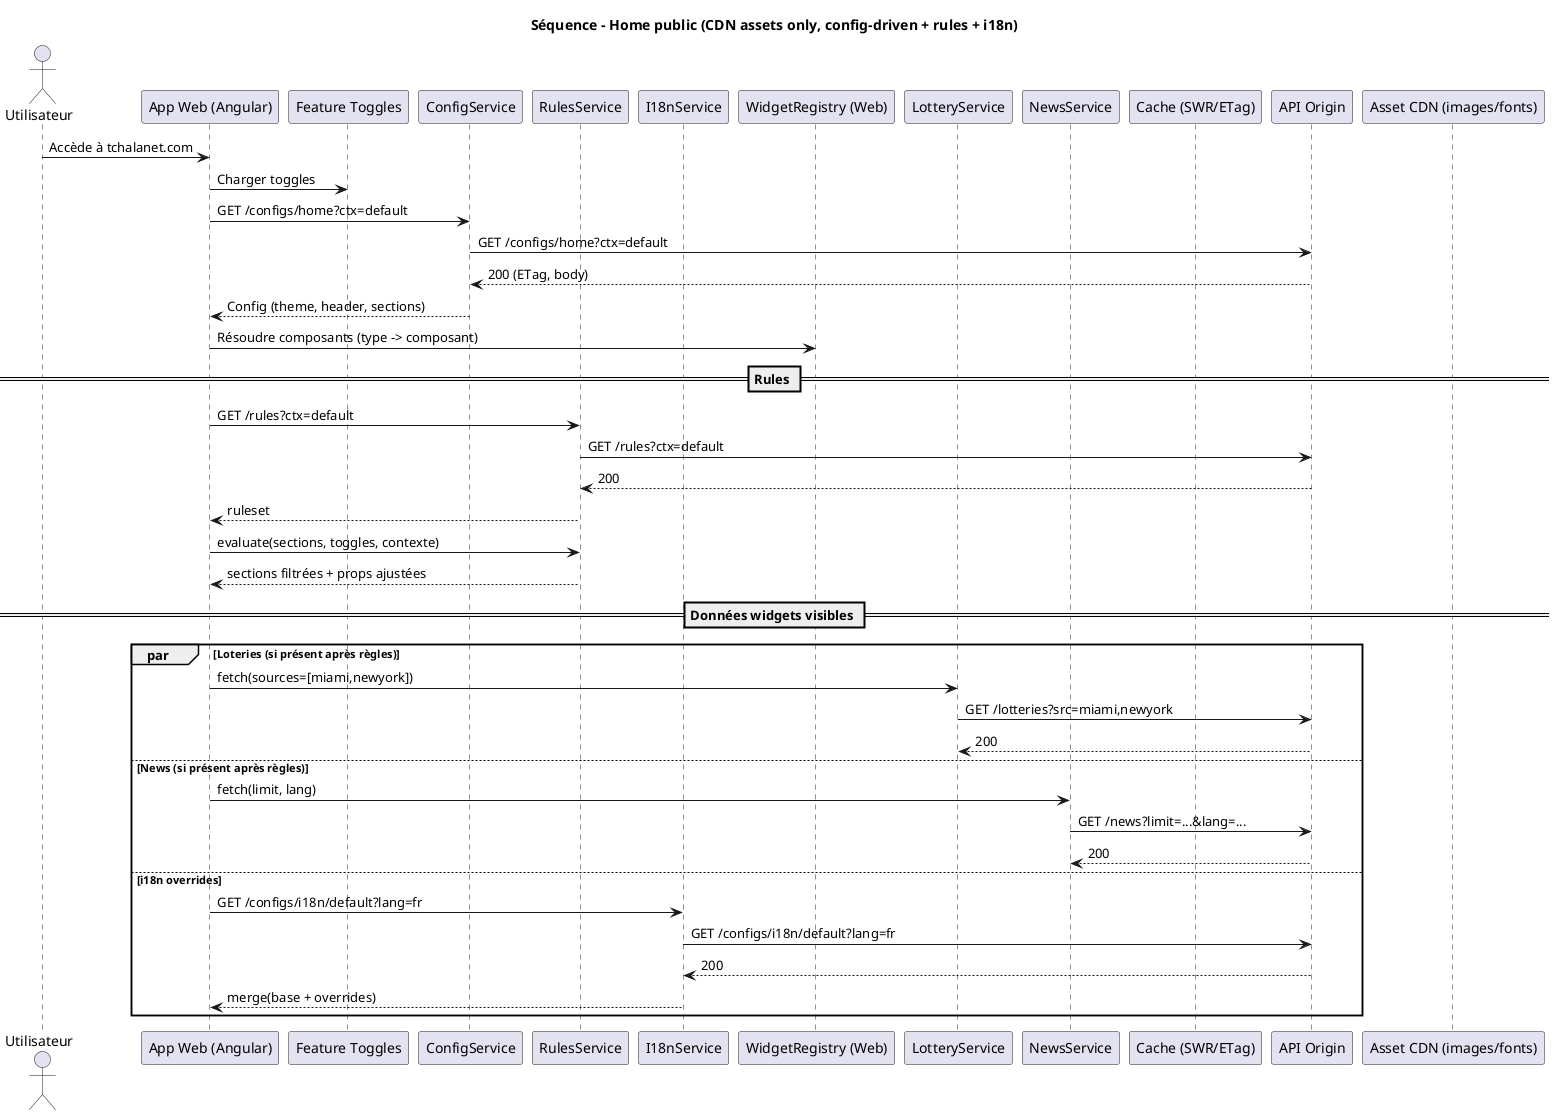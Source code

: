 @startuml
title Séquence - Home public (CDN assets only, config-driven + rules + i18n)

actor Utilisateur as U
participant "App Web (Angular)" as App
participant "Feature Toggles" as FT
participant "ConfigService" as Cfg
participant "RulesService" as Rules
participant "I18nService" as I18n
participant "WidgetRegistry (Web)" as Reg
participant "LotteryService" as Lot
participant "NewsService" as News
participant "Cache (SWR/ETag)" as Cache
participant "API Origin" as API
participant "Asset CDN (images/fonts)" as ACDN

U -> App: Accède à tchalanet.com
App -> FT: Charger toggles
App -> Cfg: GET /configs/home?ctx=default
Cfg -> API: GET /configs/home?ctx=default
API --> Cfg: 200 (ETag, body)
Cfg --> App: Config (theme, header, sections)

App -> Reg: Résoudre composants (type -> composant)

== Rules ==
App -> Rules: GET /rules?ctx=default
Rules -> API: GET /rules?ctx=default
API --> Rules: 200
Rules --> App: ruleset
App -> Rules: evaluate(sections, toggles, contexte)
Rules --> App: sections filtrées + props ajustées

== Données widgets visibles ==
par Loteries (si présent après règles)
  App -> Lot: fetch(sources=[miami,newyork])
  Lot -> API: GET /lotteries?src=miami,newyork
  API --> Lot: 200
else News (si présent après règles)
  App -> News: fetch(limit, lang)
  News -> API: GET /news?limit=...&lang=...
  API --> News: 200
else i18n overrides
  App -> I18n: GET /configs/i18n/default?lang=fr
  I18n -> API: GET /configs/i18n/default?lang=fr
  API --> I18n: 200
  I18n --> App: merge(base + overrides)
end

